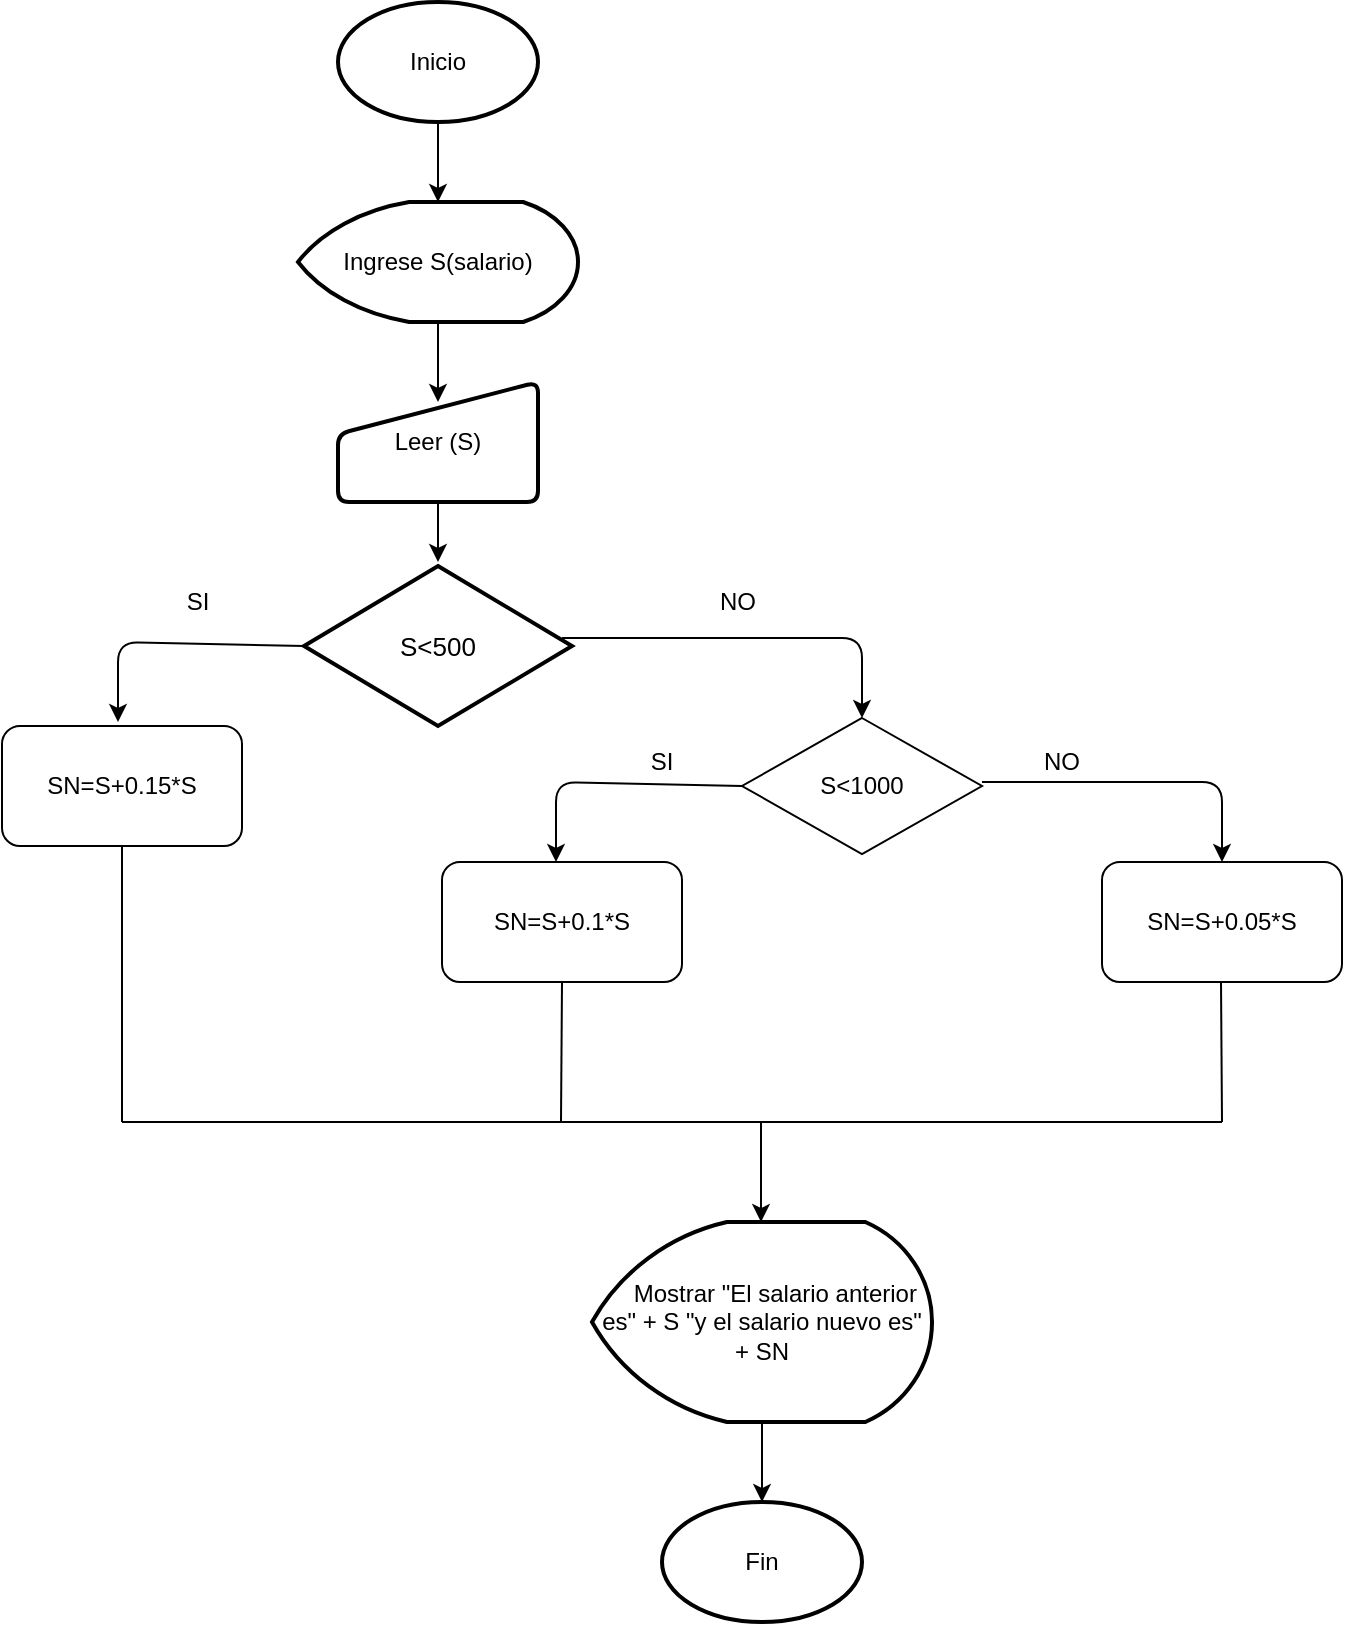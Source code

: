 <mxfile version="14.4.2" type="github">
  <diagram id="tTgodg-B9qKGD4z6R8Dz" name="Page-1">
    <mxGraphModel dx="868" dy="482" grid="1" gridSize="10" guides="1" tooltips="1" connect="1" arrows="1" fold="1" page="1" pageScale="1" pageWidth="850" pageHeight="1100" math="0" shadow="0">
      <root>
        <mxCell id="0" />
        <mxCell id="1" parent="0" />
        <mxCell id="gSeQkJcZgtZhVVVM5ms9-1" value="" style="strokeWidth=2;html=1;shape=mxgraph.flowchart.start_1;whiteSpace=wrap;" parent="1" vertex="1">
          <mxGeometry x="258" y="40" width="100" height="60" as="geometry" />
        </mxCell>
        <mxCell id="gSeQkJcZgtZhVVVM5ms9-2" value="Inicio" style="text;html=1;strokeColor=none;fillColor=none;align=center;verticalAlign=middle;whiteSpace=wrap;rounded=0;" parent="1" vertex="1">
          <mxGeometry x="288" y="60" width="40" height="20" as="geometry" />
        </mxCell>
        <mxCell id="gSeQkJcZgtZhVVVM5ms9-3" value="" style="endArrow=classic;html=1;exitX=0.5;exitY=1;exitDx=0;exitDy=0;exitPerimeter=0;" parent="1" source="gSeQkJcZgtZhVVVM5ms9-1" target="gSeQkJcZgtZhVVVM5ms9-4" edge="1">
          <mxGeometry width="50" height="50" relative="1" as="geometry">
            <mxPoint x="428" y="250" as="sourcePoint" />
            <mxPoint x="308" y="140" as="targetPoint" />
          </mxGeometry>
        </mxCell>
        <mxCell id="gSeQkJcZgtZhVVVM5ms9-4" value="Ingrese S(salario)" style="strokeWidth=2;html=1;shape=mxgraph.flowchart.display;whiteSpace=wrap;" parent="1" vertex="1">
          <mxGeometry x="238" y="140" width="140" height="60" as="geometry" />
        </mxCell>
        <mxCell id="gSeQkJcZgtZhVVVM5ms9-5" value="" style="endArrow=classic;html=1;exitX=0.5;exitY=1;exitDx=0;exitDy=0;exitPerimeter=0;" parent="1" source="gSeQkJcZgtZhVVVM5ms9-4" edge="1">
          <mxGeometry width="50" height="50" relative="1" as="geometry">
            <mxPoint x="328" y="210" as="sourcePoint" />
            <mxPoint x="308" y="240" as="targetPoint" />
          </mxGeometry>
        </mxCell>
        <mxCell id="gSeQkJcZgtZhVVVM5ms9-7" value="Leer (S)" style="html=1;strokeWidth=2;shape=manualInput;whiteSpace=wrap;rounded=1;size=26;arcSize=11;verticalAlign=middle;" parent="1" vertex="1">
          <mxGeometry x="258" y="230" width="100" height="60" as="geometry" />
        </mxCell>
        <mxCell id="gSeQkJcZgtZhVVVM5ms9-8" value="" style="endArrow=classic;html=1;exitX=0.5;exitY=1;exitDx=0;exitDy=0;" parent="1" source="gSeQkJcZgtZhVVVM5ms9-7" edge="1">
          <mxGeometry width="50" height="50" relative="1" as="geometry">
            <mxPoint x="308" y="240" as="sourcePoint" />
            <mxPoint x="308" y="320" as="targetPoint" />
          </mxGeometry>
        </mxCell>
        <mxCell id="gSeQkJcZgtZhVVVM5ms9-10" value="&lt;font style=&quot;font-size: 13px&quot;&gt;S&amp;lt;500&lt;/font&gt;" style="strokeWidth=2;html=1;shape=mxgraph.flowchart.decision;whiteSpace=wrap;" parent="1" vertex="1">
          <mxGeometry x="241" y="322" width="134" height="80" as="geometry" />
        </mxCell>
        <mxCell id="gSeQkJcZgtZhVVVM5ms9-12" value="" style="endArrow=classic;html=1;exitX=1;exitY=0.5;exitDx=0;exitDy=0;exitPerimeter=0;" parent="1" edge="1">
          <mxGeometry width="50" height="50" relative="1" as="geometry">
            <mxPoint x="241" y="362" as="sourcePoint" />
            <mxPoint x="148" y="400" as="targetPoint" />
            <Array as="points">
              <mxPoint x="148" y="360" />
            </Array>
          </mxGeometry>
        </mxCell>
        <mxCell id="gSeQkJcZgtZhVVVM5ms9-14" value="NO" style="text;html=1;strokeColor=none;fillColor=none;align=center;verticalAlign=middle;whiteSpace=wrap;rounded=0;" parent="1" vertex="1">
          <mxGeometry x="438" y="330" width="40" height="20" as="geometry" />
        </mxCell>
        <mxCell id="gSeQkJcZgtZhVVVM5ms9-15" value="SI" style="text;html=1;strokeColor=none;fillColor=none;align=center;verticalAlign=middle;whiteSpace=wrap;rounded=0;" parent="1" vertex="1">
          <mxGeometry x="168" y="330" width="40" height="20" as="geometry" />
        </mxCell>
        <mxCell id="gSeQkJcZgtZhVVVM5ms9-17" value="SN=S+0.15*S" style="rounded=1;whiteSpace=wrap;html=1;" parent="1" vertex="1">
          <mxGeometry x="90" y="402" width="120" height="60" as="geometry" />
        </mxCell>
        <mxCell id="gSeQkJcZgtZhVVVM5ms9-18" value="S&amp;lt;1000" style="rhombus;whiteSpace=wrap;html=1;" parent="1" vertex="1">
          <mxGeometry x="460" y="398" width="120" height="68" as="geometry" />
        </mxCell>
        <mxCell id="gSeQkJcZgtZhVVVM5ms9-19" value="" style="endArrow=classic;html=1;" parent="1" edge="1">
          <mxGeometry width="50" height="50" relative="1" as="geometry">
            <mxPoint x="370" y="358" as="sourcePoint" />
            <mxPoint x="520" y="398" as="targetPoint" />
            <Array as="points">
              <mxPoint x="520" y="358" />
            </Array>
          </mxGeometry>
        </mxCell>
        <mxCell id="gSeQkJcZgtZhVVVM5ms9-21" value="" style="endArrow=classic;html=1;exitX=1;exitY=0.5;exitDx=0;exitDy=0;exitPerimeter=0;" parent="1" edge="1">
          <mxGeometry width="50" height="50" relative="1" as="geometry">
            <mxPoint x="460" y="432" as="sourcePoint" />
            <mxPoint x="367" y="470" as="targetPoint" />
            <Array as="points">
              <mxPoint x="367" y="430" />
            </Array>
          </mxGeometry>
        </mxCell>
        <mxCell id="gSeQkJcZgtZhVVVM5ms9-22" value="SI" style="text;html=1;strokeColor=none;fillColor=none;align=center;verticalAlign=middle;whiteSpace=wrap;rounded=0;" parent="1" vertex="1">
          <mxGeometry x="400" y="410" width="40" height="20" as="geometry" />
        </mxCell>
        <mxCell id="gSeQkJcZgtZhVVVM5ms9-23" value="SN=S+0.1*S" style="rounded=1;whiteSpace=wrap;html=1;" parent="1" vertex="1">
          <mxGeometry x="310" y="470" width="120" height="60" as="geometry" />
        </mxCell>
        <mxCell id="gSeQkJcZgtZhVVVM5ms9-24" value="" style="endArrow=classic;html=1;" parent="1" edge="1">
          <mxGeometry width="50" height="50" relative="1" as="geometry">
            <mxPoint x="580" y="430" as="sourcePoint" />
            <mxPoint x="700" y="470" as="targetPoint" />
            <Array as="points">
              <mxPoint x="700" y="430" />
            </Array>
          </mxGeometry>
        </mxCell>
        <mxCell id="gSeQkJcZgtZhVVVM5ms9-25" value="NO" style="text;html=1;strokeColor=none;fillColor=none;align=center;verticalAlign=middle;whiteSpace=wrap;rounded=0;" parent="1" vertex="1">
          <mxGeometry x="600" y="410" width="40" height="20" as="geometry" />
        </mxCell>
        <mxCell id="gSeQkJcZgtZhVVVM5ms9-29" value="SN=S+0.05*S" style="rounded=1;whiteSpace=wrap;html=1;" parent="1" vertex="1">
          <mxGeometry x="640" y="470" width="120" height="60" as="geometry" />
        </mxCell>
        <mxCell id="gSeQkJcZgtZhVVVM5ms9-41" value="&amp;nbsp; &amp;nbsp; Mostrar &quot;El salario anterior es&quot; + S &quot;y el salario nuevo es&quot; + SN" style="strokeWidth=2;html=1;shape=mxgraph.flowchart.display;whiteSpace=wrap;" parent="1" vertex="1">
          <mxGeometry x="385" y="650" width="170" height="100" as="geometry" />
        </mxCell>
        <mxCell id="gSeQkJcZgtZhVVVM5ms9-45" value="" style="endArrow=none;html=1;entryX=0.5;entryY=1;entryDx=0;entryDy=0;" parent="1" target="gSeQkJcZgtZhVVVM5ms9-17" edge="1">
          <mxGeometry width="50" height="50" relative="1" as="geometry">
            <mxPoint x="150" y="600" as="sourcePoint" />
            <mxPoint x="520" y="670" as="targetPoint" />
          </mxGeometry>
        </mxCell>
        <mxCell id="gSeQkJcZgtZhVVVM5ms9-46" value="" style="endArrow=none;html=1;" parent="1" edge="1">
          <mxGeometry width="50" height="50" relative="1" as="geometry">
            <mxPoint x="700" y="600" as="sourcePoint" />
            <mxPoint x="150" y="600" as="targetPoint" />
          </mxGeometry>
        </mxCell>
        <mxCell id="gSeQkJcZgtZhVVVM5ms9-47" value="" style="endArrow=none;html=1;" parent="1" edge="1">
          <mxGeometry width="50" height="50" relative="1" as="geometry">
            <mxPoint x="700" y="600" as="sourcePoint" />
            <mxPoint x="699.5" y="530" as="targetPoint" />
          </mxGeometry>
        </mxCell>
        <mxCell id="gSeQkJcZgtZhVVVM5ms9-48" value="" style="endArrow=none;html=1;" parent="1" edge="1">
          <mxGeometry width="50" height="50" relative="1" as="geometry">
            <mxPoint x="369.5" y="600" as="sourcePoint" />
            <mxPoint x="370" y="530" as="targetPoint" />
          </mxGeometry>
        </mxCell>
        <mxCell id="gSeQkJcZgtZhVVVM5ms9-51" value="" style="endArrow=classic;html=1;" parent="1" edge="1">
          <mxGeometry width="50" height="50" relative="1" as="geometry">
            <mxPoint x="469.5" y="600" as="sourcePoint" />
            <mxPoint x="469.5" y="650" as="targetPoint" />
          </mxGeometry>
        </mxCell>
        <mxCell id="gSeQkJcZgtZhVVVM5ms9-53" value="" style="endArrow=classic;html=1;" parent="1" edge="1">
          <mxGeometry width="50" height="50" relative="1" as="geometry">
            <mxPoint x="470" y="830" as="sourcePoint" />
            <mxPoint x="470" y="830" as="targetPoint" />
          </mxGeometry>
        </mxCell>
        <mxCell id="gSeQkJcZgtZhVVVM5ms9-55" value="Fin" style="strokeWidth=2;html=1;shape=mxgraph.flowchart.start_1;whiteSpace=wrap;" parent="1" vertex="1">
          <mxGeometry x="420" y="790" width="100" height="60" as="geometry" />
        </mxCell>
        <mxCell id="gSeQkJcZgtZhVVVM5ms9-56" value="" style="endArrow=classic;html=1;entryX=0.5;entryY=0;entryDx=0;entryDy=0;entryPerimeter=0;" parent="1" target="gSeQkJcZgtZhVVVM5ms9-55" edge="1">
          <mxGeometry width="50" height="50" relative="1" as="geometry">
            <mxPoint x="470" y="751" as="sourcePoint" />
            <mxPoint x="520" y="770" as="targetPoint" />
          </mxGeometry>
        </mxCell>
      </root>
    </mxGraphModel>
  </diagram>
</mxfile>

